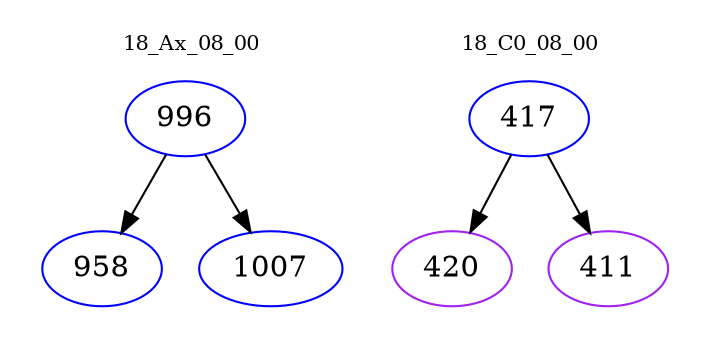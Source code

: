 digraph{
subgraph cluster_0 {
color = white
label = "18_Ax_08_00";
fontsize=10;
T0_996 [label="996", color="blue"]
T0_996 -> T0_958 [color="black"]
T0_958 [label="958", color="blue"]
T0_996 -> T0_1007 [color="black"]
T0_1007 [label="1007", color="blue"]
}
subgraph cluster_1 {
color = white
label = "18_C0_08_00";
fontsize=10;
T1_417 [label="417", color="blue"]
T1_417 -> T1_420 [color="black"]
T1_420 [label="420", color="purple"]
T1_417 -> T1_411 [color="black"]
T1_411 [label="411", color="purple"]
}
}
